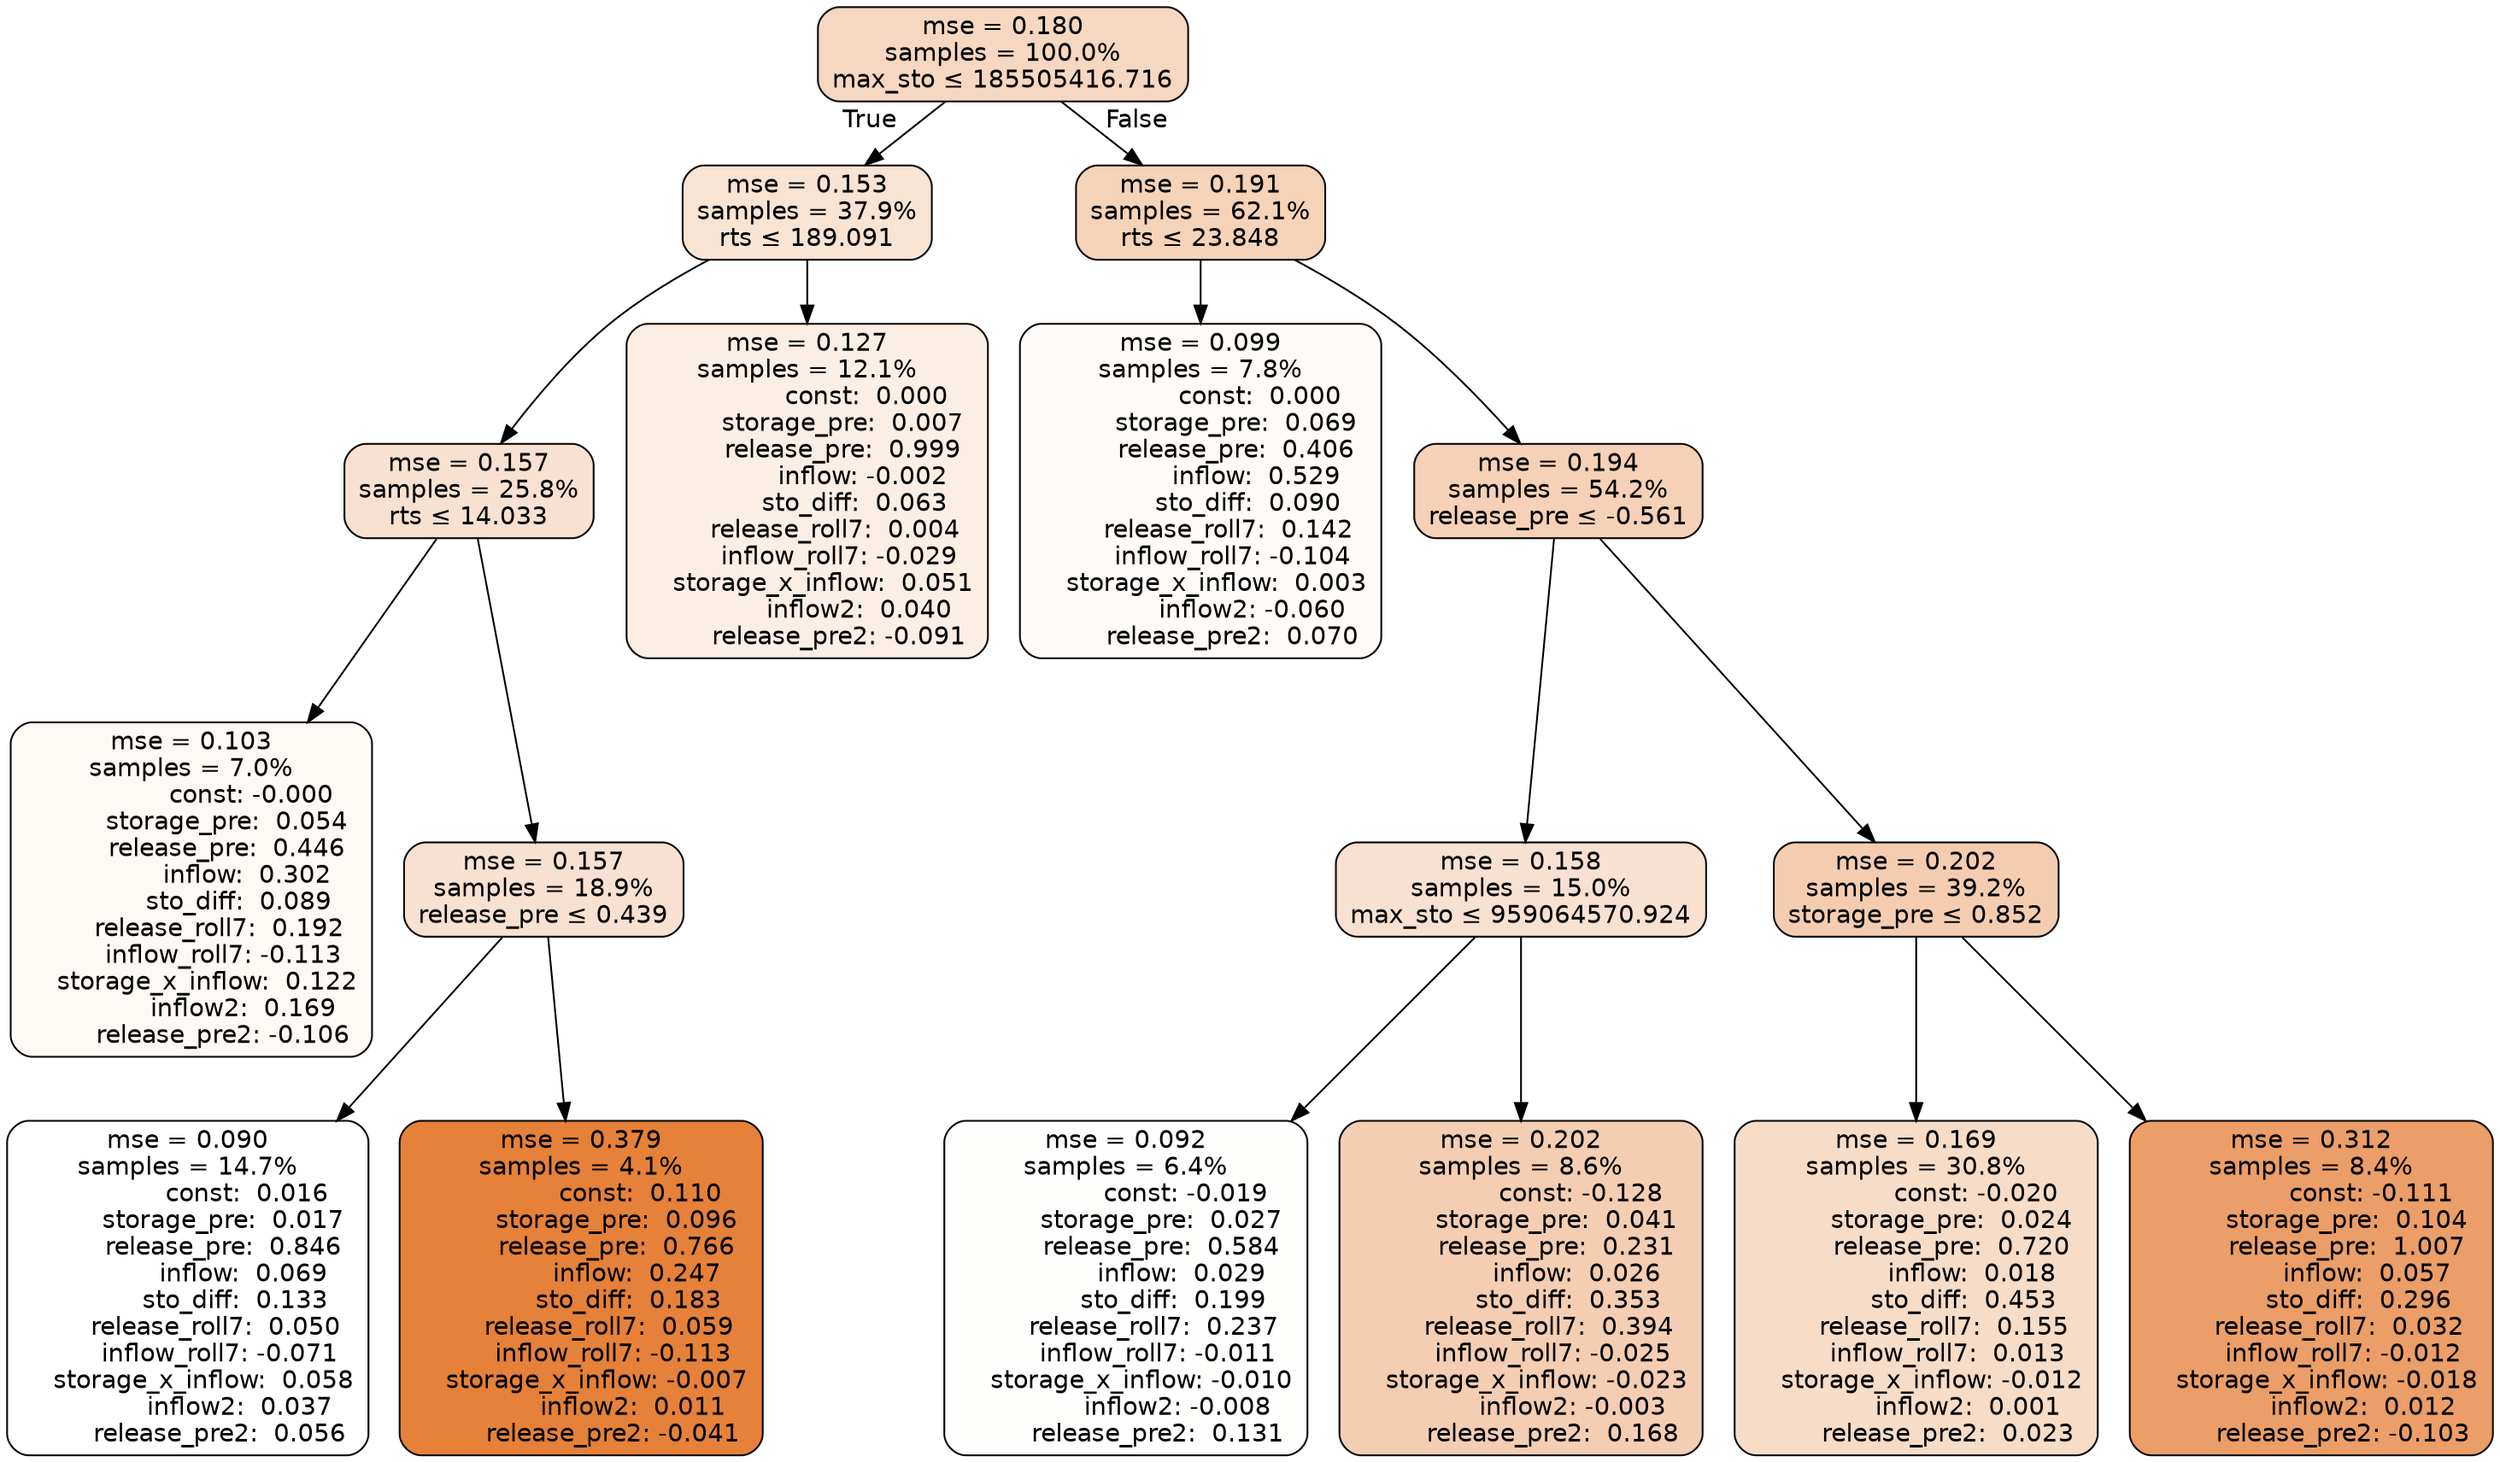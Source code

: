 digraph tree {
bgcolor="transparent"
node [shape=rectangle, style="filled, rounded", color="black", fontname=helvetica] ;
edge [fontname=helvetica] ;
	"0" [label="mse = 0.180
samples = 100.0%
max_sto &le; 185505416.716", fillcolor="#f6d7c1"]
	"1" [label="mse = 0.153
samples = 37.9%
rts &le; 189.091", fillcolor="#f9e3d3"]
	"2" [label="mse = 0.157
samples = 25.8%
rts &le; 14.033", fillcolor="#f8e1d0"]
	"3" [label="mse = 0.103
samples = 7.0%
               const: -0.000
         storage_pre:  0.054
         release_pre:  0.446
              inflow:  0.302
            sto_diff:  0.089
       release_roll7:  0.192
        inflow_roll7: -0.113
    storage_x_inflow:  0.122
             inflow2:  0.169
        release_pre2: -0.106", fillcolor="#fdf9f5"]
	"4" [label="mse = 0.157
samples = 18.9%
release_pre &le; 0.439", fillcolor="#f9e1d1"]
	"5" [label="mse = 0.090
samples = 14.7%
               const:  0.016
         storage_pre:  0.017
         release_pre:  0.846
              inflow:  0.069
            sto_diff:  0.133
       release_roll7:  0.050
        inflow_roll7: -0.071
    storage_x_inflow:  0.058
             inflow2:  0.037
        release_pre2:  0.056", fillcolor="#ffffff"]
	"6" [label="mse = 0.379
samples = 4.1%
               const:  0.110
         storage_pre:  0.096
         release_pre:  0.766
              inflow:  0.247
            sto_diff:  0.183
       release_roll7:  0.059
        inflow_roll7: -0.113
    storage_x_inflow: -0.007
             inflow2:  0.011
        release_pre2: -0.041", fillcolor="#e58139"]
	"7" [label="mse = 0.127
samples = 12.1%
               const:  0.000
         storage_pre:  0.007
         release_pre:  0.999
              inflow: -0.002
            sto_diff:  0.063
       release_roll7:  0.004
        inflow_roll7: -0.029
    storage_x_inflow:  0.051
             inflow2:  0.040
        release_pre2: -0.091", fillcolor="#fbeee5"]
	"8" [label="mse = 0.191
samples = 62.1%
rts &le; 23.848", fillcolor="#f5d3b9"]
	"9" [label="mse = 0.099
samples = 7.8%
               const:  0.000
         storage_pre:  0.069
         release_pre:  0.406
              inflow:  0.529
            sto_diff:  0.090
       release_roll7:  0.142
        inflow_roll7: -0.104
    storage_x_inflow:  0.003
             inflow2: -0.060
        release_pre2:  0.070", fillcolor="#fefbf8"]
	"10" [label="mse = 0.194
samples = 54.2%
release_pre &le; -0.561", fillcolor="#f5d1b7"]
	"11" [label="mse = 0.158
samples = 15.0%
max_sto &le; 959064570.924", fillcolor="#f8e1d0"]
	"12" [label="mse = 0.092
samples = 6.4%
               const: -0.019
         storage_pre:  0.027
         release_pre:  0.584
              inflow:  0.029
            sto_diff:  0.199
       release_roll7:  0.237
        inflow_roll7: -0.011
    storage_x_inflow: -0.010
             inflow2: -0.008
        release_pre2:  0.131", fillcolor="#fefefd"]
	"13" [label="mse = 0.202
samples = 8.6%
               const: -0.128
         storage_pre:  0.041
         release_pre:  0.231
              inflow:  0.026
            sto_diff:  0.353
       release_roll7:  0.394
        inflow_roll7: -0.025
    storage_x_inflow: -0.023
             inflow2: -0.003
        release_pre2:  0.168", fillcolor="#f4ceb2"]
	"14" [label="mse = 0.202
samples = 39.2%
storage_pre &le; 0.852", fillcolor="#f4cdb1"]
	"15" [label="mse = 0.169
samples = 30.8%
               const: -0.020
         storage_pre:  0.024
         release_pre:  0.720
              inflow:  0.018
            sto_diff:  0.453
       release_roll7:  0.155
        inflow_roll7:  0.013
    storage_x_inflow: -0.012
             inflow2:  0.001
        release_pre2:  0.023", fillcolor="#f7dcc8"]
	"16" [label="mse = 0.312
samples = 8.4%
               const: -0.111
         storage_pre:  0.104
         release_pre:  1.007
              inflow:  0.057
            sto_diff:  0.296
       release_roll7:  0.032
        inflow_roll7: -0.012
    storage_x_inflow: -0.018
             inflow2:  0.012
        release_pre2: -0.103", fillcolor="#eb9e67"]

	"0" -> "1" [labeldistance=2.5, labelangle=45, headlabel="True"]
	"1" -> "2"
	"2" -> "3"
	"2" -> "4"
	"4" -> "5"
	"4" -> "6"
	"1" -> "7"
	"0" -> "8" [labeldistance=2.5, labelangle=-45, headlabel="False"]
	"8" -> "9"
	"8" -> "10"
	"10" -> "11"
	"11" -> "12"
	"11" -> "13"
	"10" -> "14"
	"14" -> "15"
	"14" -> "16"
}
